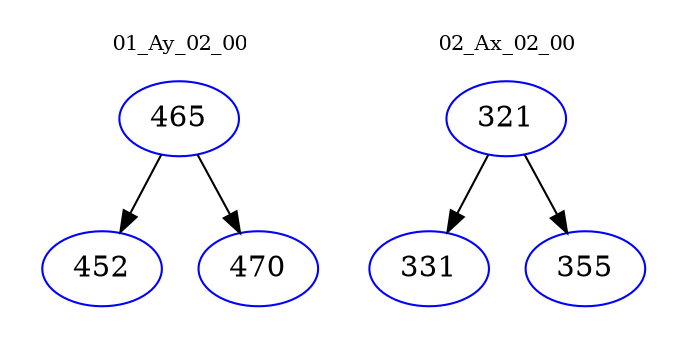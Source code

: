 digraph{
subgraph cluster_0 {
color = white
label = "01_Ay_02_00";
fontsize=10;
T0_465 [label="465", color="blue"]
T0_465 -> T0_452 [color="black"]
T0_452 [label="452", color="blue"]
T0_465 -> T0_470 [color="black"]
T0_470 [label="470", color="blue"]
}
subgraph cluster_1 {
color = white
label = "02_Ax_02_00";
fontsize=10;
T1_321 [label="321", color="blue"]
T1_321 -> T1_331 [color="black"]
T1_331 [label="331", color="blue"]
T1_321 -> T1_355 [color="black"]
T1_355 [label="355", color="blue"]
}
}

